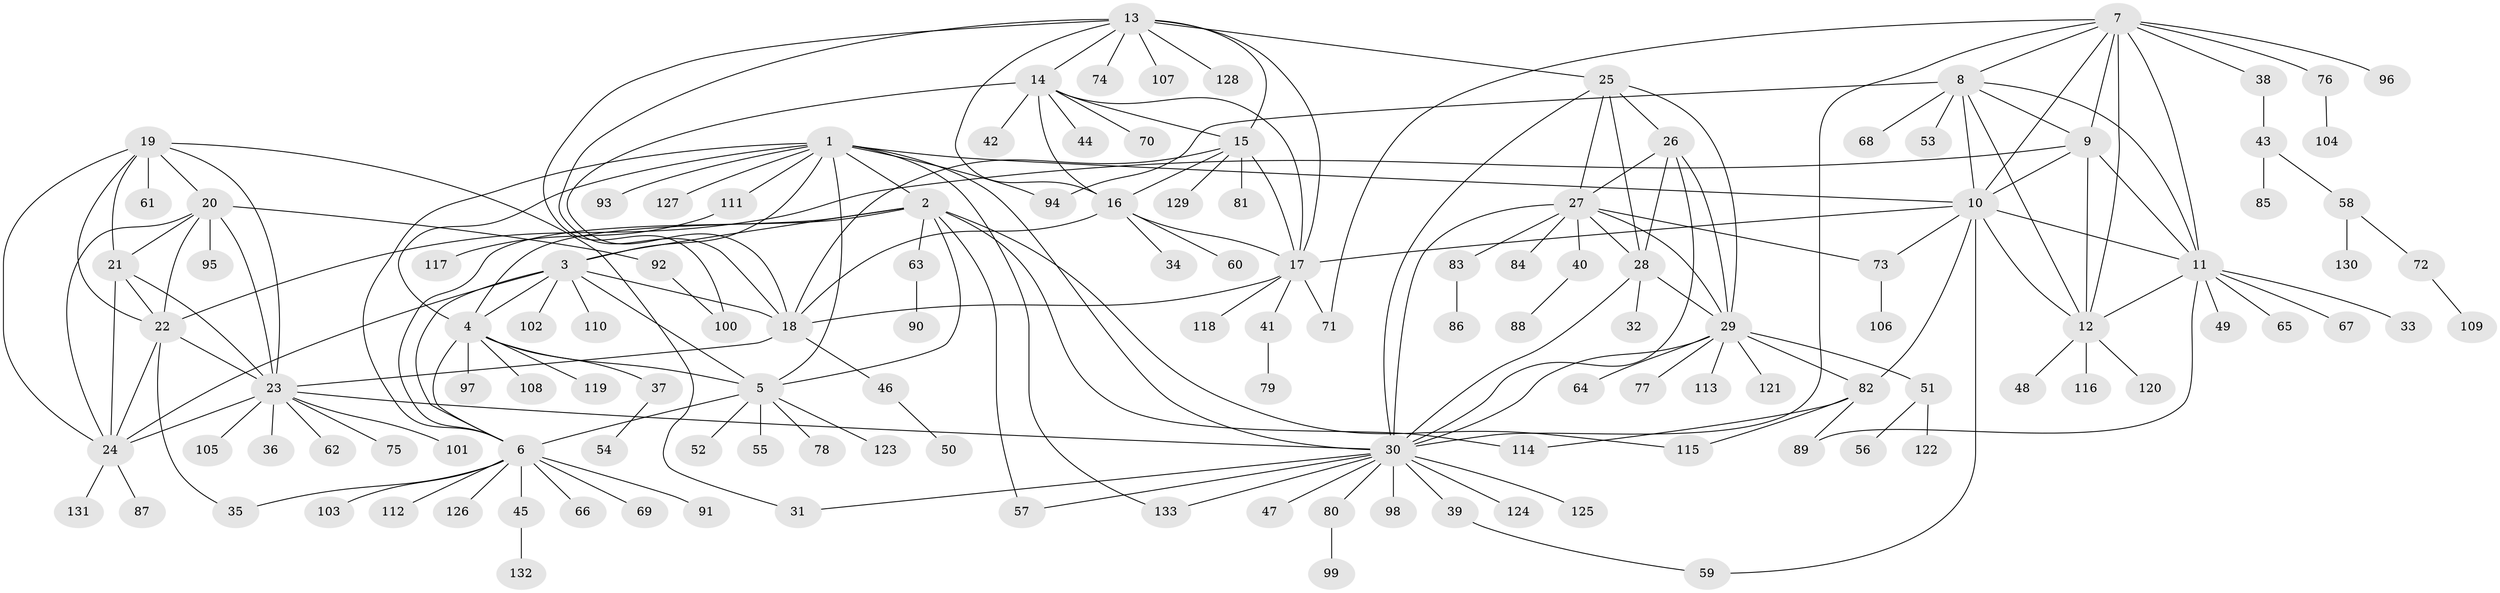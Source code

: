 // Generated by graph-tools (version 1.1) at 2025/02/03/09/25 03:02:48]
// undirected, 133 vertices, 201 edges
graph export_dot {
graph [start="1"]
  node [color=gray90,style=filled];
  1;
  2;
  3;
  4;
  5;
  6;
  7;
  8;
  9;
  10;
  11;
  12;
  13;
  14;
  15;
  16;
  17;
  18;
  19;
  20;
  21;
  22;
  23;
  24;
  25;
  26;
  27;
  28;
  29;
  30;
  31;
  32;
  33;
  34;
  35;
  36;
  37;
  38;
  39;
  40;
  41;
  42;
  43;
  44;
  45;
  46;
  47;
  48;
  49;
  50;
  51;
  52;
  53;
  54;
  55;
  56;
  57;
  58;
  59;
  60;
  61;
  62;
  63;
  64;
  65;
  66;
  67;
  68;
  69;
  70;
  71;
  72;
  73;
  74;
  75;
  76;
  77;
  78;
  79;
  80;
  81;
  82;
  83;
  84;
  85;
  86;
  87;
  88;
  89;
  90;
  91;
  92;
  93;
  94;
  95;
  96;
  97;
  98;
  99;
  100;
  101;
  102;
  103;
  104;
  105;
  106;
  107;
  108;
  109;
  110;
  111;
  112;
  113;
  114;
  115;
  116;
  117;
  118;
  119;
  120;
  121;
  122;
  123;
  124;
  125;
  126;
  127;
  128;
  129;
  130;
  131;
  132;
  133;
  1 -- 2;
  1 -- 3;
  1 -- 4;
  1 -- 5;
  1 -- 6;
  1 -- 10;
  1 -- 30;
  1 -- 93;
  1 -- 94;
  1 -- 111;
  1 -- 127;
  1 -- 133;
  2 -- 3;
  2 -- 4;
  2 -- 5;
  2 -- 6;
  2 -- 57;
  2 -- 63;
  2 -- 114;
  2 -- 115;
  3 -- 4;
  3 -- 5;
  3 -- 6;
  3 -- 18;
  3 -- 24;
  3 -- 102;
  3 -- 110;
  4 -- 5;
  4 -- 6;
  4 -- 37;
  4 -- 97;
  4 -- 108;
  4 -- 119;
  5 -- 6;
  5 -- 52;
  5 -- 55;
  5 -- 78;
  5 -- 123;
  6 -- 35;
  6 -- 45;
  6 -- 66;
  6 -- 69;
  6 -- 91;
  6 -- 103;
  6 -- 112;
  6 -- 126;
  7 -- 8;
  7 -- 9;
  7 -- 10;
  7 -- 11;
  7 -- 12;
  7 -- 30;
  7 -- 38;
  7 -- 71;
  7 -- 76;
  7 -- 96;
  8 -- 9;
  8 -- 10;
  8 -- 11;
  8 -- 12;
  8 -- 53;
  8 -- 68;
  8 -- 94;
  9 -- 10;
  9 -- 11;
  9 -- 12;
  9 -- 22;
  10 -- 11;
  10 -- 12;
  10 -- 17;
  10 -- 59;
  10 -- 73;
  10 -- 82;
  11 -- 12;
  11 -- 33;
  11 -- 49;
  11 -- 65;
  11 -- 67;
  11 -- 89;
  12 -- 48;
  12 -- 116;
  12 -- 120;
  13 -- 14;
  13 -- 15;
  13 -- 16;
  13 -- 17;
  13 -- 18;
  13 -- 25;
  13 -- 74;
  13 -- 100;
  13 -- 107;
  13 -- 128;
  14 -- 15;
  14 -- 16;
  14 -- 17;
  14 -- 18;
  14 -- 42;
  14 -- 44;
  14 -- 70;
  15 -- 16;
  15 -- 17;
  15 -- 18;
  15 -- 81;
  15 -- 129;
  16 -- 17;
  16 -- 18;
  16 -- 34;
  16 -- 60;
  17 -- 18;
  17 -- 41;
  17 -- 71;
  17 -- 118;
  18 -- 23;
  18 -- 46;
  19 -- 20;
  19 -- 21;
  19 -- 22;
  19 -- 23;
  19 -- 24;
  19 -- 31;
  19 -- 61;
  20 -- 21;
  20 -- 22;
  20 -- 23;
  20 -- 24;
  20 -- 92;
  20 -- 95;
  21 -- 22;
  21 -- 23;
  21 -- 24;
  22 -- 23;
  22 -- 24;
  22 -- 35;
  23 -- 24;
  23 -- 30;
  23 -- 36;
  23 -- 62;
  23 -- 75;
  23 -- 101;
  23 -- 105;
  24 -- 87;
  24 -- 131;
  25 -- 26;
  25 -- 27;
  25 -- 28;
  25 -- 29;
  25 -- 30;
  26 -- 27;
  26 -- 28;
  26 -- 29;
  26 -- 30;
  27 -- 28;
  27 -- 29;
  27 -- 30;
  27 -- 40;
  27 -- 73;
  27 -- 83;
  27 -- 84;
  28 -- 29;
  28 -- 30;
  28 -- 32;
  29 -- 30;
  29 -- 51;
  29 -- 64;
  29 -- 77;
  29 -- 82;
  29 -- 113;
  29 -- 121;
  30 -- 31;
  30 -- 39;
  30 -- 47;
  30 -- 57;
  30 -- 80;
  30 -- 98;
  30 -- 124;
  30 -- 125;
  30 -- 133;
  37 -- 54;
  38 -- 43;
  39 -- 59;
  40 -- 88;
  41 -- 79;
  43 -- 58;
  43 -- 85;
  45 -- 132;
  46 -- 50;
  51 -- 56;
  51 -- 122;
  58 -- 72;
  58 -- 130;
  63 -- 90;
  72 -- 109;
  73 -- 106;
  76 -- 104;
  80 -- 99;
  82 -- 89;
  82 -- 114;
  82 -- 115;
  83 -- 86;
  92 -- 100;
  111 -- 117;
}
